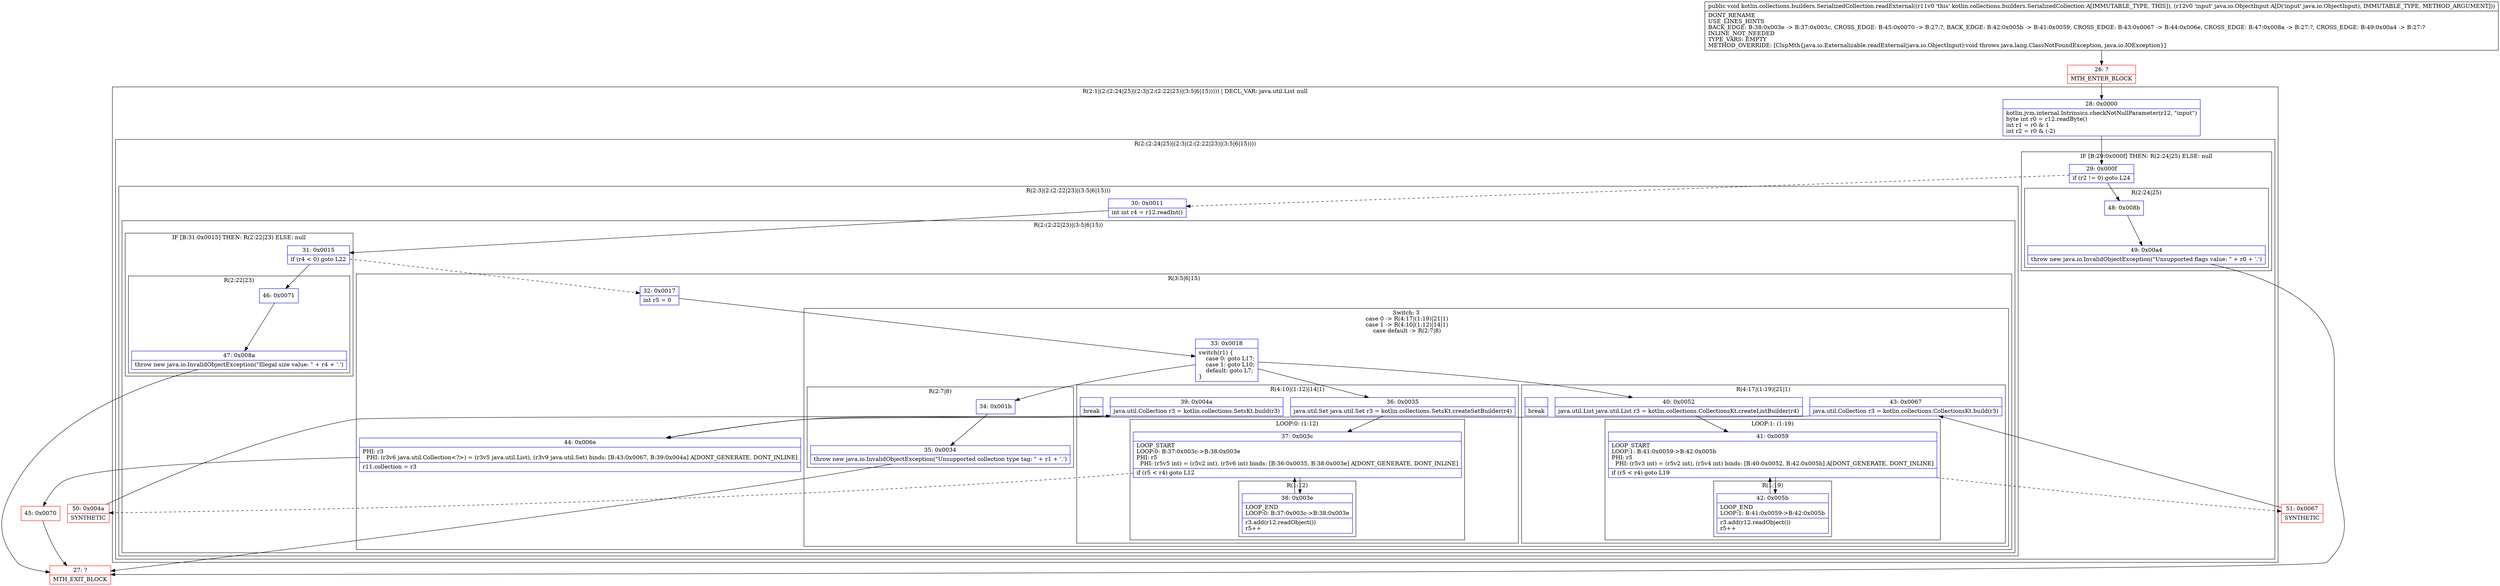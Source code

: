 digraph "CFG forkotlin.collections.builders.SerializedCollection.readExternal(Ljava\/io\/ObjectInput;)V" {
subgraph cluster_Region_1203858269 {
label = "R(2:1|(2:(2:24|25)|(2:3|(2:(2:22|23)|(3:5|6|15))))) | DECL_VAR: java.util.List null\l";
node [shape=record,color=blue];
Node_28 [shape=record,label="{28\:\ 0x0000|kotlin.jvm.internal.Intrinsics.checkNotNullParameter(r12, \"input\")\lbyte int r0 = r12.readByte()\lint r1 = r0 & 1\lint r2 = r0 & (\-2)\l}"];
subgraph cluster_Region_1519071393 {
label = "R(2:(2:24|25)|(2:3|(2:(2:22|23)|(3:5|6|15))))";
node [shape=record,color=blue];
subgraph cluster_IfRegion_1707460737 {
label = "IF [B:29:0x000f] THEN: R(2:24|25) ELSE: null";
node [shape=record,color=blue];
Node_29 [shape=record,label="{29\:\ 0x000f|if (r2 != 0) goto L24\l}"];
subgraph cluster_Region_1792220264 {
label = "R(2:24|25)";
node [shape=record,color=blue];
Node_48 [shape=record,label="{48\:\ 0x008b}"];
Node_49 [shape=record,label="{49\:\ 0x00a4|throw new java.io.InvalidObjectException(\"Unsupported flags value: \" + r0 + '.')\l}"];
}
}
subgraph cluster_Region_386377741 {
label = "R(2:3|(2:(2:22|23)|(3:5|6|15)))";
node [shape=record,color=blue];
Node_30 [shape=record,label="{30\:\ 0x0011|int int r4 = r12.readInt()\l}"];
subgraph cluster_Region_1517443511 {
label = "R(2:(2:22|23)|(3:5|6|15))";
node [shape=record,color=blue];
subgraph cluster_IfRegion_2139277405 {
label = "IF [B:31:0x0015] THEN: R(2:22|23) ELSE: null";
node [shape=record,color=blue];
Node_31 [shape=record,label="{31\:\ 0x0015|if (r4 \< 0) goto L22\l}"];
subgraph cluster_Region_1074053997 {
label = "R(2:22|23)";
node [shape=record,color=blue];
Node_46 [shape=record,label="{46\:\ 0x0071}"];
Node_47 [shape=record,label="{47\:\ 0x008a|throw new java.io.InvalidObjectException(\"Illegal size value: \" + r4 + '.')\l}"];
}
}
subgraph cluster_Region_1360241934 {
label = "R(3:5|6|15)";
node [shape=record,color=blue];
Node_32 [shape=record,label="{32\:\ 0x0017|int r5 = 0\l}"];
subgraph cluster_SwitchRegion_1339352879 {
label = "Switch: 3
 case 0 -> R(4:17|(1:19)|21|1)
 case 1 -> R(4:10|(1:12)|14|1)
 case default -> R(2:7|8)";
node [shape=record,color=blue];
Node_33 [shape=record,label="{33\:\ 0x0018|switch(r1) \{\l    case 0: goto L17;\l    case 1: goto L10;\l    default: goto L7;\l\}\l}"];
subgraph cluster_Region_198089260 {
label = "R(4:17|(1:19)|21|1)";
node [shape=record,color=blue];
Node_40 [shape=record,label="{40\:\ 0x0052|java.util.List java.util.List r3 = kotlin.collections.CollectionsKt.createListBuilder(r4)\l}"];
subgraph cluster_LoopRegion_555945112 {
label = "LOOP:1: (1:19)";
node [shape=record,color=blue];
Node_41 [shape=record,label="{41\:\ 0x0059|LOOP_START\lLOOP:1: B:41:0x0059\-\>B:42:0x005b\lPHI: r5 \l  PHI: (r5v3 int) = (r5v2 int), (r5v4 int) binds: [B:40:0x0052, B:42:0x005b] A[DONT_GENERATE, DONT_INLINE]\l|if (r5 \< r4) goto L19\l}"];
subgraph cluster_Region_1751987320 {
label = "R(1:19)";
node [shape=record,color=blue];
Node_42 [shape=record,label="{42\:\ 0x005b|LOOP_END\lLOOP:1: B:41:0x0059\-\>B:42:0x005b\l|r3.add(r12.readObject())\lr5++\l}"];
}
}
Node_43 [shape=record,label="{43\:\ 0x0067|java.util.Collection r3 = kotlin.collections.CollectionsKt.build(r3)\l}"];
Node_InsnContainer_66535899 [shape=record,label="{|break\l}"];
}
subgraph cluster_Region_1208674497 {
label = "R(4:10|(1:12)|14|1)";
node [shape=record,color=blue];
Node_36 [shape=record,label="{36\:\ 0x0035|java.util.Set java.util.Set r3 = kotlin.collections.SetsKt.createSetBuilder(r4)\l}"];
subgraph cluster_LoopRegion_787694854 {
label = "LOOP:0: (1:12)";
node [shape=record,color=blue];
Node_37 [shape=record,label="{37\:\ 0x003c|LOOP_START\lLOOP:0: B:37:0x003c\-\>B:38:0x003e\lPHI: r5 \l  PHI: (r5v5 int) = (r5v2 int), (r5v6 int) binds: [B:36:0x0035, B:38:0x003e] A[DONT_GENERATE, DONT_INLINE]\l|if (r5 \< r4) goto L12\l}"];
subgraph cluster_Region_2008974676 {
label = "R(1:12)";
node [shape=record,color=blue];
Node_38 [shape=record,label="{38\:\ 0x003e|LOOP_END\lLOOP:0: B:37:0x003c\-\>B:38:0x003e\l|r3.add(r12.readObject())\lr5++\l}"];
}
}
Node_39 [shape=record,label="{39\:\ 0x004a|java.util.Collection r3 = kotlin.collections.SetsKt.build(r3)\l}"];
Node_InsnContainer_1011050108 [shape=record,label="{|break\l}"];
}
subgraph cluster_Region_697484653 {
label = "R(2:7|8)";
node [shape=record,color=blue];
Node_34 [shape=record,label="{34\:\ 0x001b}"];
Node_35 [shape=record,label="{35\:\ 0x0034|throw new java.io.InvalidObjectException(\"Unsupported collection type tag: \" + r1 + '.')\l}"];
}
}
Node_44 [shape=record,label="{44\:\ 0x006e|PHI: r3 \l  PHI: (r3v6 java.util.Collection\<?\>) = (r3v5 java.util.List), (r3v9 java.util.Set) binds: [B:43:0x0067, B:39:0x004a] A[DONT_GENERATE, DONT_INLINE]\l|r11.collection = r3\l}"];
}
}
}
}
}
Node_26 [shape=record,color=red,label="{26\:\ ?|MTH_ENTER_BLOCK\l}"];
Node_27 [shape=record,color=red,label="{27\:\ ?|MTH_EXIT_BLOCK\l}"];
Node_50 [shape=record,color=red,label="{50\:\ 0x004a|SYNTHETIC\l}"];
Node_45 [shape=record,color=red,label="{45\:\ 0x0070}"];
Node_51 [shape=record,color=red,label="{51\:\ 0x0067|SYNTHETIC\l}"];
MethodNode[shape=record,label="{public void kotlin.collections.builders.SerializedCollection.readExternal((r11v0 'this' kotlin.collections.builders.SerializedCollection A[IMMUTABLE_TYPE, THIS]), (r12v0 'input' java.io.ObjectInput A[D('input' java.io.ObjectInput), IMMUTABLE_TYPE, METHOD_ARGUMENT]))  | DONT_RENAME\lUSE_LINES_HINTS\lBACK_EDGE: B:38:0x003e \-\> B:37:0x003c, CROSS_EDGE: B:45:0x0070 \-\> B:27:?, BACK_EDGE: B:42:0x005b \-\> B:41:0x0059, CROSS_EDGE: B:43:0x0067 \-\> B:44:0x006e, CROSS_EDGE: B:47:0x008a \-\> B:27:?, CROSS_EDGE: B:49:0x00a4 \-\> B:27:?\lINLINE_NOT_NEEDED\lTYPE_VARS: EMPTY\lMETHOD_OVERRIDE: [ClspMth\{java.io.Externalizable.readExternal(java.io.ObjectInput):void throws java.lang.ClassNotFoundException, java.io.IOException\}]\l}"];
MethodNode -> Node_26;Node_28 -> Node_29;
Node_29 -> Node_30[style=dashed];
Node_29 -> Node_48;
Node_48 -> Node_49;
Node_49 -> Node_27;
Node_30 -> Node_31;
Node_31 -> Node_32[style=dashed];
Node_31 -> Node_46;
Node_46 -> Node_47;
Node_47 -> Node_27;
Node_32 -> Node_33;
Node_33 -> Node_34;
Node_33 -> Node_36;
Node_33 -> Node_40;
Node_40 -> Node_41;
Node_41 -> Node_42;
Node_41 -> Node_51[style=dashed];
Node_42 -> Node_41;
Node_43 -> Node_44;
Node_36 -> Node_37;
Node_37 -> Node_38;
Node_37 -> Node_50[style=dashed];
Node_38 -> Node_37;
Node_39 -> Node_44;
Node_34 -> Node_35;
Node_35 -> Node_27;
Node_44 -> Node_45;
Node_26 -> Node_28;
Node_50 -> Node_39;
Node_45 -> Node_27;
Node_51 -> Node_43;
}

